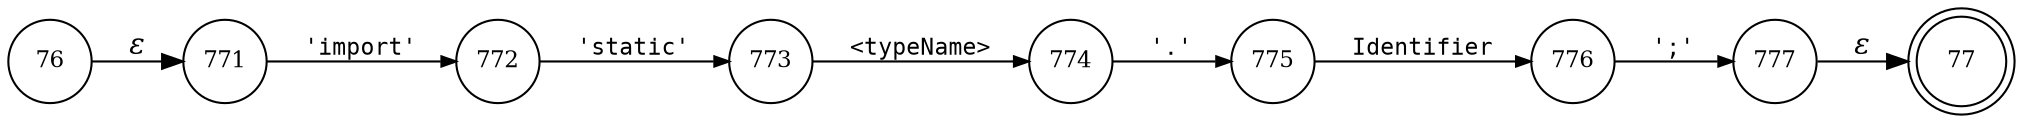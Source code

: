 digraph ATN {
rankdir=LR;
s77[fontsize=11, label="77", shape=doublecircle, fixedsize=true, width=.6];
s771[fontsize=11,label="771", shape=circle, fixedsize=true, width=.55, peripheries=1];
s772[fontsize=11,label="772", shape=circle, fixedsize=true, width=.55, peripheries=1];
s773[fontsize=11,label="773", shape=circle, fixedsize=true, width=.55, peripheries=1];
s774[fontsize=11,label="774", shape=circle, fixedsize=true, width=.55, peripheries=1];
s775[fontsize=11,label="775", shape=circle, fixedsize=true, width=.55, peripheries=1];
s776[fontsize=11,label="776", shape=circle, fixedsize=true, width=.55, peripheries=1];
s777[fontsize=11,label="777", shape=circle, fixedsize=true, width=.55, peripheries=1];
s76[fontsize=11,label="76", shape=circle, fixedsize=true, width=.55, peripheries=1];
s76 -> s771 [fontname="Times-Italic", label="&epsilon;"];
s771 -> s772 [fontsize=11, fontname="Courier", arrowsize=.7, label = "'import'", arrowhead = normal];
s772 -> s773 [fontsize=11, fontname="Courier", arrowsize=.7, label = "'static'", arrowhead = normal];
s773 -> s774 [fontsize=11, fontname="Courier", arrowsize=.7, label = "<typeName>", arrowhead = normal];
s774 -> s775 [fontsize=11, fontname="Courier", arrowsize=.7, label = "'.'", arrowhead = normal];
s775 -> s776 [fontsize=11, fontname="Courier", arrowsize=.7, label = "Identifier", arrowhead = normal];
s776 -> s777 [fontsize=11, fontname="Courier", arrowsize=.7, label = "';'", arrowhead = normal];
s777 -> s77 [fontname="Times-Italic", label="&epsilon;"];
}